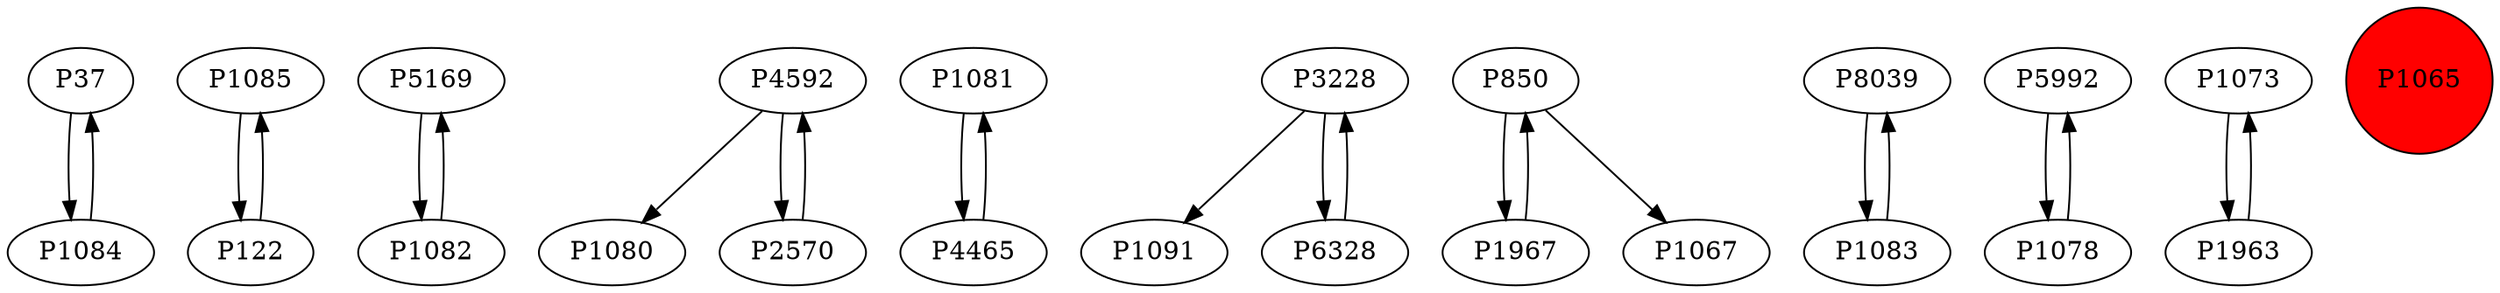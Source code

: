 digraph {
	P37 -> P1084
	P1085 -> P122
	P1084 -> P37
	P5169 -> P1082
	P4592 -> P1080
	P1081 -> P4465
	P1082 -> P5169
	P3228 -> P1091
	P122 -> P1085
	P4465 -> P1081
	P2570 -> P4592
	P850 -> P1967
	P8039 -> P1083
	P5992 -> P1078
	P6328 -> P3228
	P850 -> P1067
	P1073 -> P1963
	P1083 -> P8039
	P1963 -> P1073
	P1078 -> P5992
	P4592 -> P2570
	P1967 -> P850
	P3228 -> P6328
	P1065 [shape=circle]
	P1065 [style=filled]
	P1065 [fillcolor=red]
}
